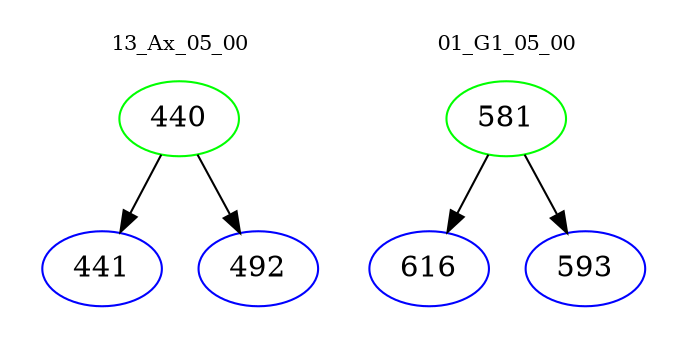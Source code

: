 digraph{
subgraph cluster_0 {
color = white
label = "13_Ax_05_00";
fontsize=10;
T0_440 [label="440", color="green"]
T0_440 -> T0_441 [color="black"]
T0_441 [label="441", color="blue"]
T0_440 -> T0_492 [color="black"]
T0_492 [label="492", color="blue"]
}
subgraph cluster_1 {
color = white
label = "01_G1_05_00";
fontsize=10;
T1_581 [label="581", color="green"]
T1_581 -> T1_616 [color="black"]
T1_616 [label="616", color="blue"]
T1_581 -> T1_593 [color="black"]
T1_593 [label="593", color="blue"]
}
}
